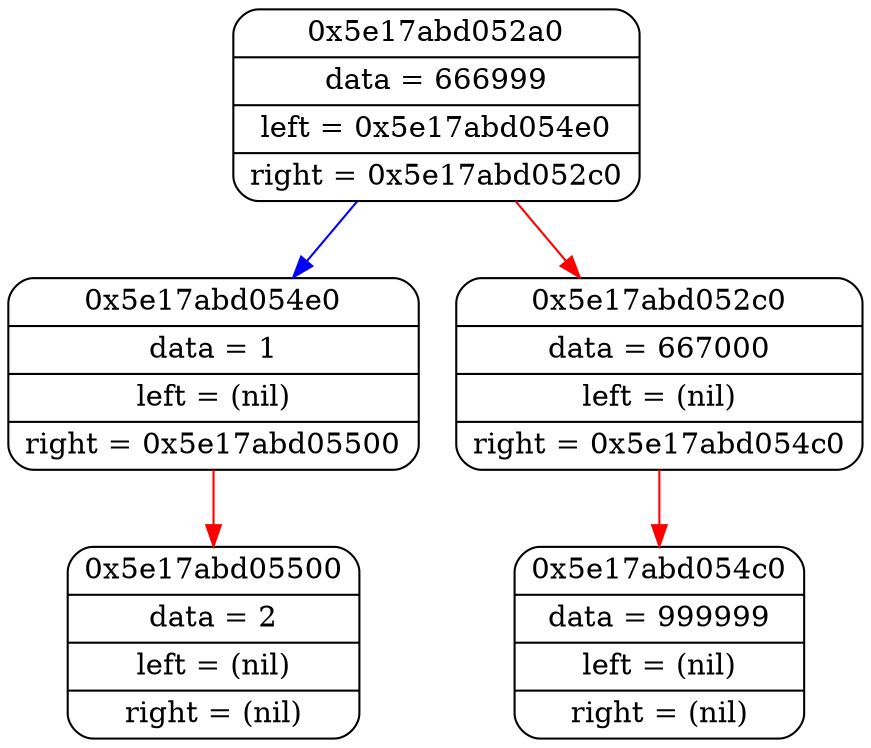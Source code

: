 digraph G
	{
	node0x5e17abd052a0 [shape=Mrecord; label = " {0x5e17abd052a0| data = 666999 | left = 0x5e17abd054e0 | right = 0x5e17abd052c0 }"];
	node0x5e17abd054e0 [shape=Mrecord; label = " {0x5e17abd054e0| data = 1 | left = (nil) | right = 0x5e17abd05500 }"];
	node0x5e17abd05500 [shape=Mrecord; label = " {0x5e17abd05500| data = 2 | left = (nil) | right = (nil) }"];
	node0x5e17abd052c0 [shape=Mrecord; label = " {0x5e17abd052c0| data = 667000 | left = (nil) | right = 0x5e17abd054c0 }"];
	node0x5e17abd054c0 [shape=Mrecord; label = " {0x5e17abd054c0| data = 999999 | left = (nil) | right = (nil) }"];
	
	node0x5e17abd052a0 -> node0x5e17abd054e0 [color = blue;]
	node0x5e17abd054e0 -> node0x5e17abd05500 [color = red;]
	node0x5e17abd052a0 -> node0x5e17abd052c0 [color = red;]
	node0x5e17abd052c0 -> node0x5e17abd054c0 [color = red;]
	}